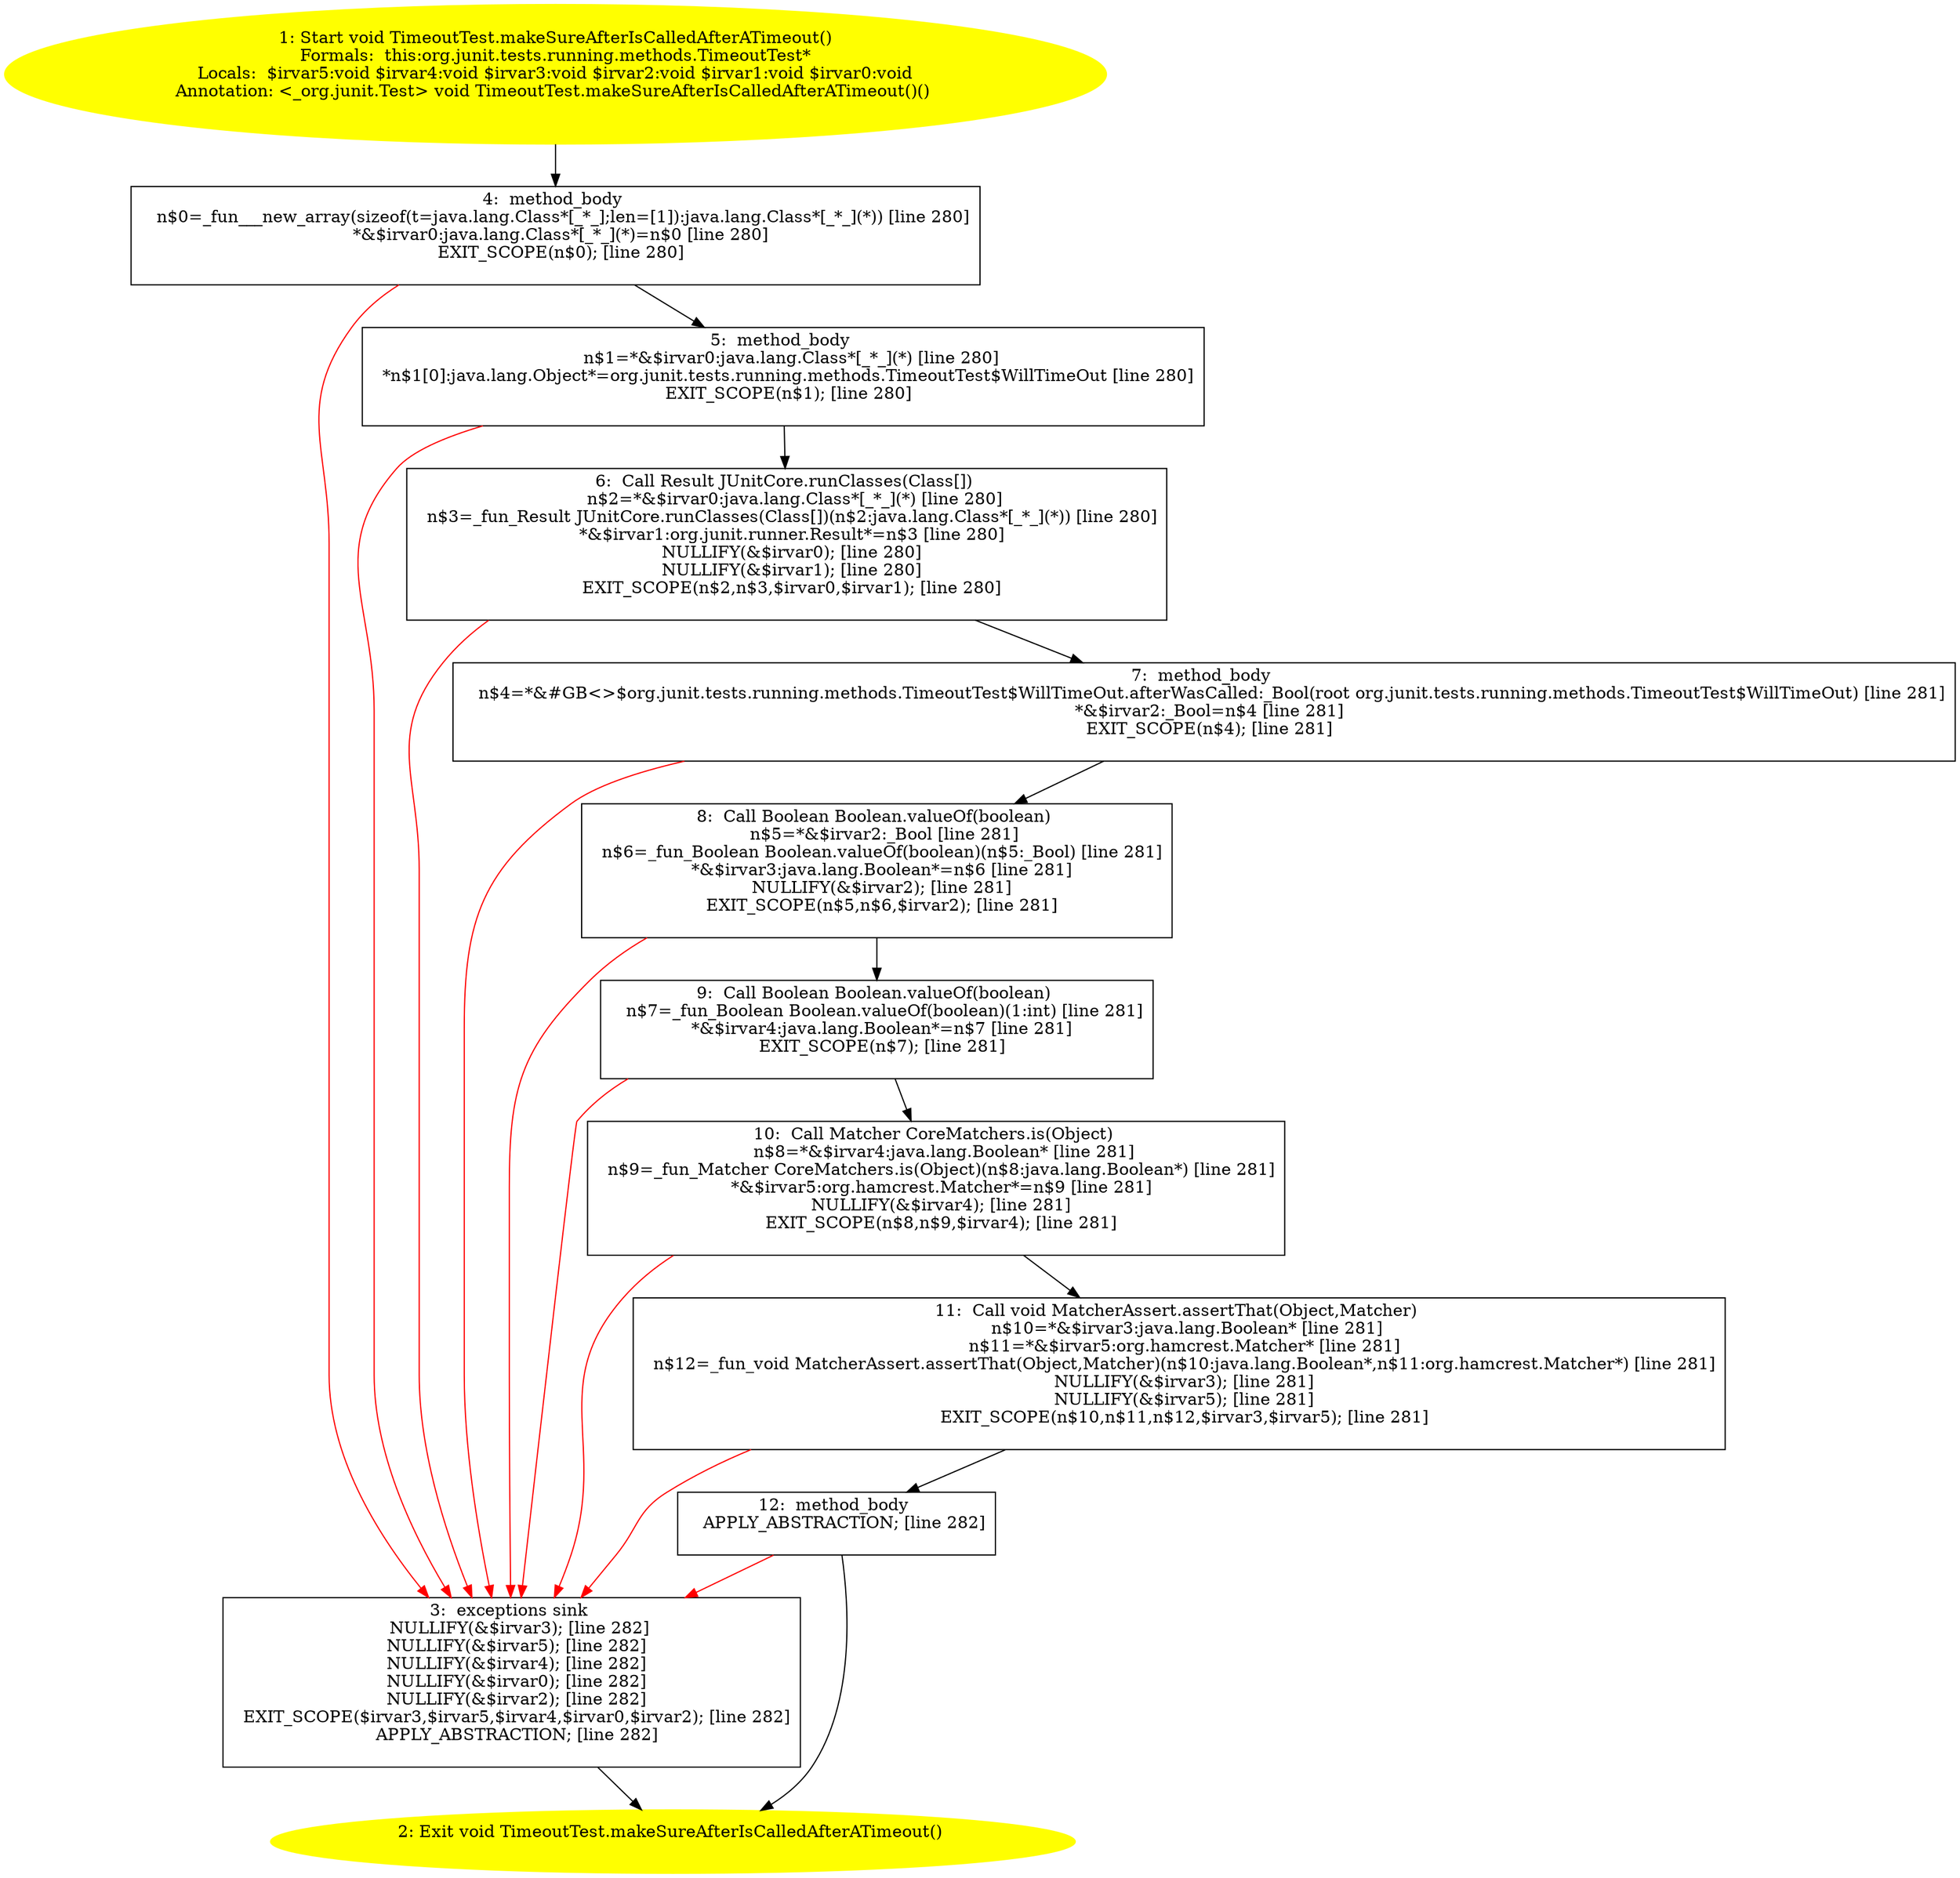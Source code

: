 /* @generated */
digraph cfg {
"org.junit.tests.running.methods.TimeoutTest.makeSureAfterIsCalledAfterATimeout():void.6a68108b3f00ae20abbba52872f6a93b_1" [label="1: Start void TimeoutTest.makeSureAfterIsCalledAfterATimeout()\nFormals:  this:org.junit.tests.running.methods.TimeoutTest*\nLocals:  $irvar5:void $irvar4:void $irvar3:void $irvar2:void $irvar1:void $irvar0:void\nAnnotation: <_org.junit.Test> void TimeoutTest.makeSureAfterIsCalledAfterATimeout()() \n  " color=yellow style=filled]
	

	 "org.junit.tests.running.methods.TimeoutTest.makeSureAfterIsCalledAfterATimeout():void.6a68108b3f00ae20abbba52872f6a93b_1" -> "org.junit.tests.running.methods.TimeoutTest.makeSureAfterIsCalledAfterATimeout():void.6a68108b3f00ae20abbba52872f6a93b_4" ;
"org.junit.tests.running.methods.TimeoutTest.makeSureAfterIsCalledAfterATimeout():void.6a68108b3f00ae20abbba52872f6a93b_2" [label="2: Exit void TimeoutTest.makeSureAfterIsCalledAfterATimeout() \n  " color=yellow style=filled]
	

"org.junit.tests.running.methods.TimeoutTest.makeSureAfterIsCalledAfterATimeout():void.6a68108b3f00ae20abbba52872f6a93b_3" [label="3:  exceptions sink \n   NULLIFY(&$irvar3); [line 282]\n  NULLIFY(&$irvar5); [line 282]\n  NULLIFY(&$irvar4); [line 282]\n  NULLIFY(&$irvar0); [line 282]\n  NULLIFY(&$irvar2); [line 282]\n  EXIT_SCOPE($irvar3,$irvar5,$irvar4,$irvar0,$irvar2); [line 282]\n  APPLY_ABSTRACTION; [line 282]\n " shape="box"]
	

	 "org.junit.tests.running.methods.TimeoutTest.makeSureAfterIsCalledAfterATimeout():void.6a68108b3f00ae20abbba52872f6a93b_3" -> "org.junit.tests.running.methods.TimeoutTest.makeSureAfterIsCalledAfterATimeout():void.6a68108b3f00ae20abbba52872f6a93b_2" ;
"org.junit.tests.running.methods.TimeoutTest.makeSureAfterIsCalledAfterATimeout():void.6a68108b3f00ae20abbba52872f6a93b_4" [label="4:  method_body \n   n$0=_fun___new_array(sizeof(t=java.lang.Class*[_*_];len=[1]):java.lang.Class*[_*_](*)) [line 280]\n  *&$irvar0:java.lang.Class*[_*_](*)=n$0 [line 280]\n  EXIT_SCOPE(n$0); [line 280]\n " shape="box"]
	

	 "org.junit.tests.running.methods.TimeoutTest.makeSureAfterIsCalledAfterATimeout():void.6a68108b3f00ae20abbba52872f6a93b_4" -> "org.junit.tests.running.methods.TimeoutTest.makeSureAfterIsCalledAfterATimeout():void.6a68108b3f00ae20abbba52872f6a93b_5" ;
	 "org.junit.tests.running.methods.TimeoutTest.makeSureAfterIsCalledAfterATimeout():void.6a68108b3f00ae20abbba52872f6a93b_4" -> "org.junit.tests.running.methods.TimeoutTest.makeSureAfterIsCalledAfterATimeout():void.6a68108b3f00ae20abbba52872f6a93b_3" [color="red" ];
"org.junit.tests.running.methods.TimeoutTest.makeSureAfterIsCalledAfterATimeout():void.6a68108b3f00ae20abbba52872f6a93b_5" [label="5:  method_body \n   n$1=*&$irvar0:java.lang.Class*[_*_](*) [line 280]\n  *n$1[0]:java.lang.Object*=org.junit.tests.running.methods.TimeoutTest$WillTimeOut [line 280]\n  EXIT_SCOPE(n$1); [line 280]\n " shape="box"]
	

	 "org.junit.tests.running.methods.TimeoutTest.makeSureAfterIsCalledAfterATimeout():void.6a68108b3f00ae20abbba52872f6a93b_5" -> "org.junit.tests.running.methods.TimeoutTest.makeSureAfterIsCalledAfterATimeout():void.6a68108b3f00ae20abbba52872f6a93b_6" ;
	 "org.junit.tests.running.methods.TimeoutTest.makeSureAfterIsCalledAfterATimeout():void.6a68108b3f00ae20abbba52872f6a93b_5" -> "org.junit.tests.running.methods.TimeoutTest.makeSureAfterIsCalledAfterATimeout():void.6a68108b3f00ae20abbba52872f6a93b_3" [color="red" ];
"org.junit.tests.running.methods.TimeoutTest.makeSureAfterIsCalledAfterATimeout():void.6a68108b3f00ae20abbba52872f6a93b_6" [label="6:  Call Result JUnitCore.runClasses(Class[]) \n   n$2=*&$irvar0:java.lang.Class*[_*_](*) [line 280]\n  n$3=_fun_Result JUnitCore.runClasses(Class[])(n$2:java.lang.Class*[_*_](*)) [line 280]\n  *&$irvar1:org.junit.runner.Result*=n$3 [line 280]\n  NULLIFY(&$irvar0); [line 280]\n  NULLIFY(&$irvar1); [line 280]\n  EXIT_SCOPE(n$2,n$3,$irvar0,$irvar1); [line 280]\n " shape="box"]
	

	 "org.junit.tests.running.methods.TimeoutTest.makeSureAfterIsCalledAfterATimeout():void.6a68108b3f00ae20abbba52872f6a93b_6" -> "org.junit.tests.running.methods.TimeoutTest.makeSureAfterIsCalledAfterATimeout():void.6a68108b3f00ae20abbba52872f6a93b_7" ;
	 "org.junit.tests.running.methods.TimeoutTest.makeSureAfterIsCalledAfterATimeout():void.6a68108b3f00ae20abbba52872f6a93b_6" -> "org.junit.tests.running.methods.TimeoutTest.makeSureAfterIsCalledAfterATimeout():void.6a68108b3f00ae20abbba52872f6a93b_3" [color="red" ];
"org.junit.tests.running.methods.TimeoutTest.makeSureAfterIsCalledAfterATimeout():void.6a68108b3f00ae20abbba52872f6a93b_7" [label="7:  method_body \n   n$4=*&#GB<>$org.junit.tests.running.methods.TimeoutTest$WillTimeOut.afterWasCalled:_Bool(root org.junit.tests.running.methods.TimeoutTest$WillTimeOut) [line 281]\n  *&$irvar2:_Bool=n$4 [line 281]\n  EXIT_SCOPE(n$4); [line 281]\n " shape="box"]
	

	 "org.junit.tests.running.methods.TimeoutTest.makeSureAfterIsCalledAfterATimeout():void.6a68108b3f00ae20abbba52872f6a93b_7" -> "org.junit.tests.running.methods.TimeoutTest.makeSureAfterIsCalledAfterATimeout():void.6a68108b3f00ae20abbba52872f6a93b_8" ;
	 "org.junit.tests.running.methods.TimeoutTest.makeSureAfterIsCalledAfterATimeout():void.6a68108b3f00ae20abbba52872f6a93b_7" -> "org.junit.tests.running.methods.TimeoutTest.makeSureAfterIsCalledAfterATimeout():void.6a68108b3f00ae20abbba52872f6a93b_3" [color="red" ];
"org.junit.tests.running.methods.TimeoutTest.makeSureAfterIsCalledAfterATimeout():void.6a68108b3f00ae20abbba52872f6a93b_8" [label="8:  Call Boolean Boolean.valueOf(boolean) \n   n$5=*&$irvar2:_Bool [line 281]\n  n$6=_fun_Boolean Boolean.valueOf(boolean)(n$5:_Bool) [line 281]\n  *&$irvar3:java.lang.Boolean*=n$6 [line 281]\n  NULLIFY(&$irvar2); [line 281]\n  EXIT_SCOPE(n$5,n$6,$irvar2); [line 281]\n " shape="box"]
	

	 "org.junit.tests.running.methods.TimeoutTest.makeSureAfterIsCalledAfterATimeout():void.6a68108b3f00ae20abbba52872f6a93b_8" -> "org.junit.tests.running.methods.TimeoutTest.makeSureAfterIsCalledAfterATimeout():void.6a68108b3f00ae20abbba52872f6a93b_9" ;
	 "org.junit.tests.running.methods.TimeoutTest.makeSureAfterIsCalledAfterATimeout():void.6a68108b3f00ae20abbba52872f6a93b_8" -> "org.junit.tests.running.methods.TimeoutTest.makeSureAfterIsCalledAfterATimeout():void.6a68108b3f00ae20abbba52872f6a93b_3" [color="red" ];
"org.junit.tests.running.methods.TimeoutTest.makeSureAfterIsCalledAfterATimeout():void.6a68108b3f00ae20abbba52872f6a93b_9" [label="9:  Call Boolean Boolean.valueOf(boolean) \n   n$7=_fun_Boolean Boolean.valueOf(boolean)(1:int) [line 281]\n  *&$irvar4:java.lang.Boolean*=n$7 [line 281]\n  EXIT_SCOPE(n$7); [line 281]\n " shape="box"]
	

	 "org.junit.tests.running.methods.TimeoutTest.makeSureAfterIsCalledAfterATimeout():void.6a68108b3f00ae20abbba52872f6a93b_9" -> "org.junit.tests.running.methods.TimeoutTest.makeSureAfterIsCalledAfterATimeout():void.6a68108b3f00ae20abbba52872f6a93b_10" ;
	 "org.junit.tests.running.methods.TimeoutTest.makeSureAfterIsCalledAfterATimeout():void.6a68108b3f00ae20abbba52872f6a93b_9" -> "org.junit.tests.running.methods.TimeoutTest.makeSureAfterIsCalledAfterATimeout():void.6a68108b3f00ae20abbba52872f6a93b_3" [color="red" ];
"org.junit.tests.running.methods.TimeoutTest.makeSureAfterIsCalledAfterATimeout():void.6a68108b3f00ae20abbba52872f6a93b_10" [label="10:  Call Matcher CoreMatchers.is(Object) \n   n$8=*&$irvar4:java.lang.Boolean* [line 281]\n  n$9=_fun_Matcher CoreMatchers.is(Object)(n$8:java.lang.Boolean*) [line 281]\n  *&$irvar5:org.hamcrest.Matcher*=n$9 [line 281]\n  NULLIFY(&$irvar4); [line 281]\n  EXIT_SCOPE(n$8,n$9,$irvar4); [line 281]\n " shape="box"]
	

	 "org.junit.tests.running.methods.TimeoutTest.makeSureAfterIsCalledAfterATimeout():void.6a68108b3f00ae20abbba52872f6a93b_10" -> "org.junit.tests.running.methods.TimeoutTest.makeSureAfterIsCalledAfterATimeout():void.6a68108b3f00ae20abbba52872f6a93b_11" ;
	 "org.junit.tests.running.methods.TimeoutTest.makeSureAfterIsCalledAfterATimeout():void.6a68108b3f00ae20abbba52872f6a93b_10" -> "org.junit.tests.running.methods.TimeoutTest.makeSureAfterIsCalledAfterATimeout():void.6a68108b3f00ae20abbba52872f6a93b_3" [color="red" ];
"org.junit.tests.running.methods.TimeoutTest.makeSureAfterIsCalledAfterATimeout():void.6a68108b3f00ae20abbba52872f6a93b_11" [label="11:  Call void MatcherAssert.assertThat(Object,Matcher) \n   n$10=*&$irvar3:java.lang.Boolean* [line 281]\n  n$11=*&$irvar5:org.hamcrest.Matcher* [line 281]\n  n$12=_fun_void MatcherAssert.assertThat(Object,Matcher)(n$10:java.lang.Boolean*,n$11:org.hamcrest.Matcher*) [line 281]\n  NULLIFY(&$irvar3); [line 281]\n  NULLIFY(&$irvar5); [line 281]\n  EXIT_SCOPE(n$10,n$11,n$12,$irvar3,$irvar5); [line 281]\n " shape="box"]
	

	 "org.junit.tests.running.methods.TimeoutTest.makeSureAfterIsCalledAfterATimeout():void.6a68108b3f00ae20abbba52872f6a93b_11" -> "org.junit.tests.running.methods.TimeoutTest.makeSureAfterIsCalledAfterATimeout():void.6a68108b3f00ae20abbba52872f6a93b_12" ;
	 "org.junit.tests.running.methods.TimeoutTest.makeSureAfterIsCalledAfterATimeout():void.6a68108b3f00ae20abbba52872f6a93b_11" -> "org.junit.tests.running.methods.TimeoutTest.makeSureAfterIsCalledAfterATimeout():void.6a68108b3f00ae20abbba52872f6a93b_3" [color="red" ];
"org.junit.tests.running.methods.TimeoutTest.makeSureAfterIsCalledAfterATimeout():void.6a68108b3f00ae20abbba52872f6a93b_12" [label="12:  method_body \n   APPLY_ABSTRACTION; [line 282]\n " shape="box"]
	

	 "org.junit.tests.running.methods.TimeoutTest.makeSureAfterIsCalledAfterATimeout():void.6a68108b3f00ae20abbba52872f6a93b_12" -> "org.junit.tests.running.methods.TimeoutTest.makeSureAfterIsCalledAfterATimeout():void.6a68108b3f00ae20abbba52872f6a93b_2" ;
	 "org.junit.tests.running.methods.TimeoutTest.makeSureAfterIsCalledAfterATimeout():void.6a68108b3f00ae20abbba52872f6a93b_12" -> "org.junit.tests.running.methods.TimeoutTest.makeSureAfterIsCalledAfterATimeout():void.6a68108b3f00ae20abbba52872f6a93b_3" [color="red" ];
}
